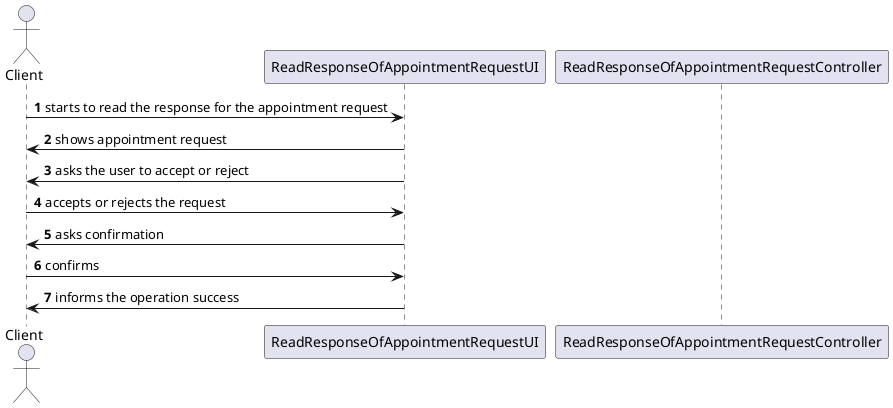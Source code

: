 @startuml

actor Client as client
participant ReadResponseOfAppointmentRequestUI as ui
participant ReadResponseOfAppointmentRequestController as controller

autonumber

client -> ui: starts to read the response for the appointment request

ui -> client: shows appointment request

ui -> client: asks the user to accept or reject

client -> ui: accepts or rejects the request

ui -> client: asks confirmation

client -> ui: confirms

ui -> client: informs the operation success

@enduml
